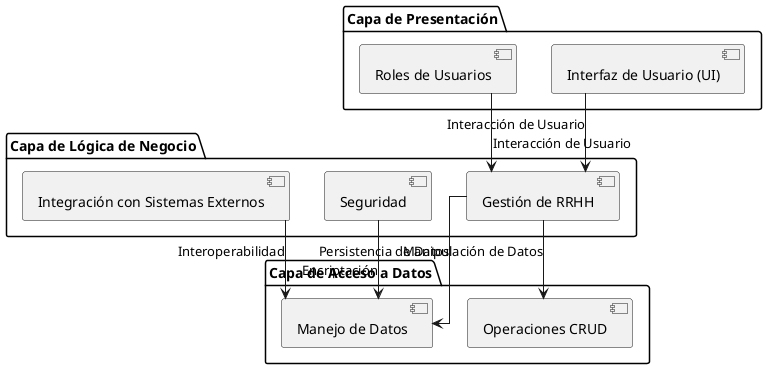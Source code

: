@startuml
skinparam linetype ortho

package "Capa de Presentación" {
  [Interfaz de Usuario (UI)]
  [Roles de Usuarios]
}

package "Capa de Lógica de Negocio" {
  [Gestión de RRHH]
  [Seguridad]
  [Integración con Sistemas Externos]
}

package "Capa de Acceso a Datos" {
  [Operaciones CRUD]
  [Manejo de Datos]
}

[Interfaz de Usuario (UI)] -down-> [Gestión de RRHH] : Interacción de Usuario
[Roles de Usuarios] -down-> [Gestión de RRHH] : Interacción de Usuario
[Gestión de RRHH] -down-> [Operaciones CRUD] : Manipulación de Datos
[Gestión de RRHH] -down-> [Manejo de Datos] : Persistencia de Datos
[Seguridad] -down-> [Manejo de Datos] : Encriptación
[Integración con Sistemas Externos] -down-> [Manejo de Datos] : Interoperabilidad
@enduml
